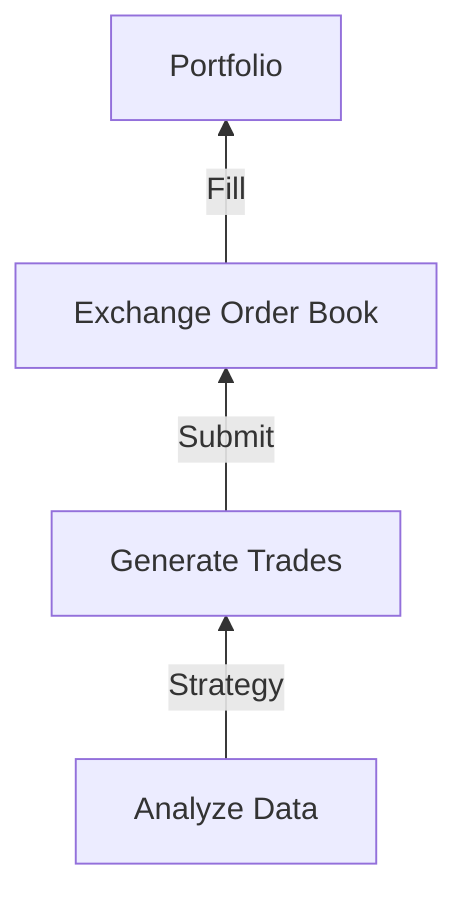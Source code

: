 graph BT
A[Analyze Data] -- Strategy --> B[Generate Trades] -- Submit --> C[Exchange Order Book] -- Fill --> D[Portfolio]